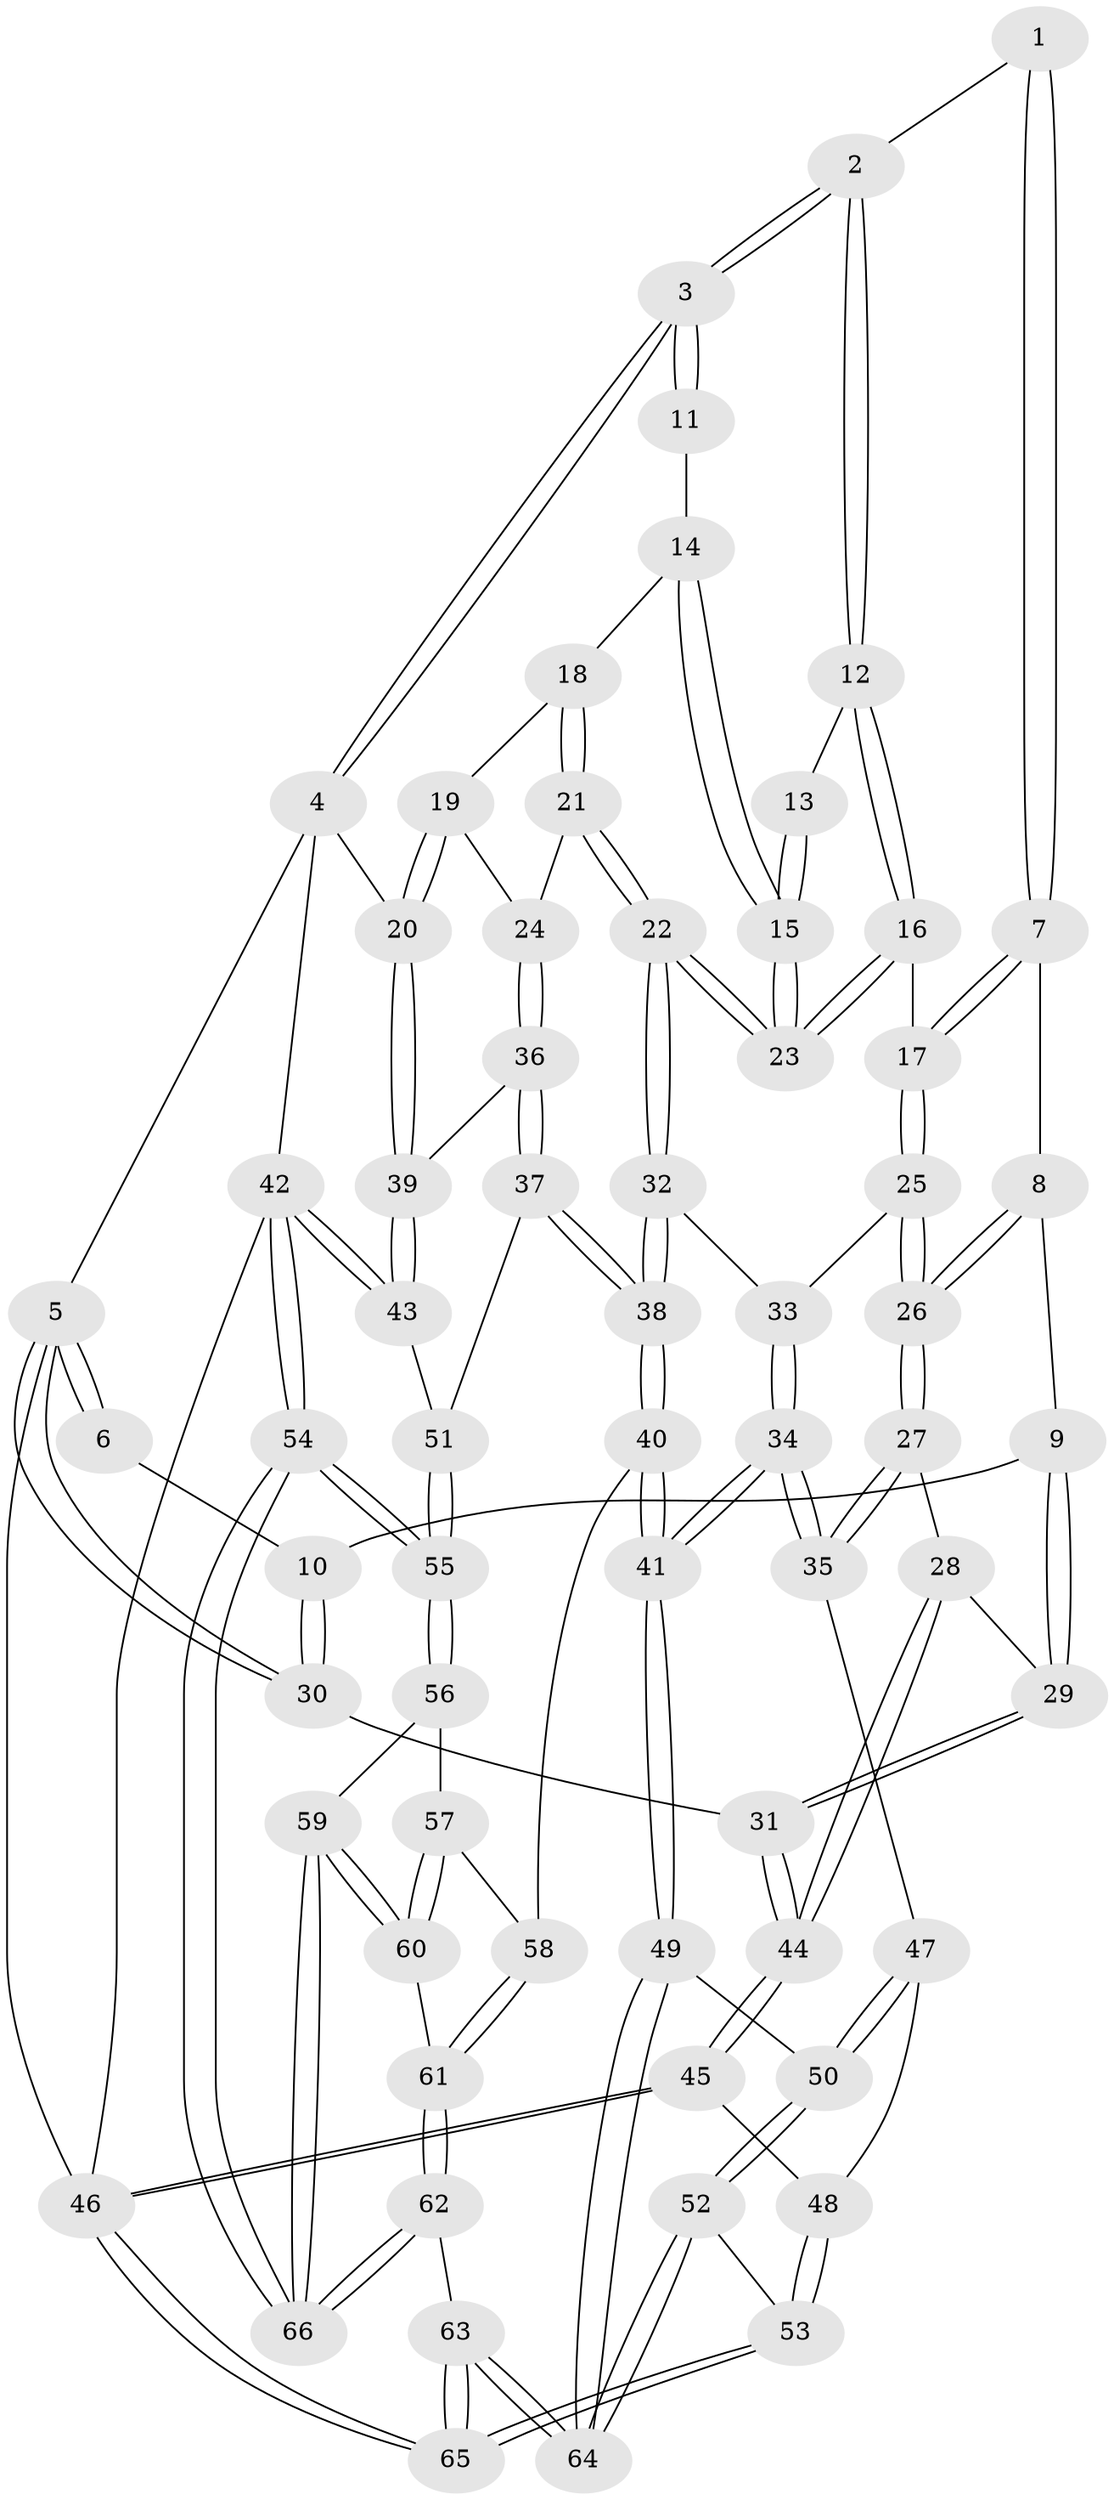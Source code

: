 // coarse degree distribution, {4: 0.47619047619047616, 3: 0.19047619047619047, 5: 0.19047619047619047, 2: 0.14285714285714285}
// Generated by graph-tools (version 1.1) at 2025/54/03/04/25 22:54:24]
// undirected, 66 vertices, 162 edges
graph export_dot {
  node [color=gray90,style=filled];
  1 [pos="+0.317699847159282+0"];
  2 [pos="+0.4188175740939464+0"];
  3 [pos="+1+0"];
  4 [pos="+1+0"];
  5 [pos="+0+0"];
  6 [pos="+0.1695666279465572+0"];
  7 [pos="+0.09401504375646197+0.19562357530302943"];
  8 [pos="+0.060299570017165086+0.2054392047226677"];
  9 [pos="+0.05048453186952537+0.20658299572968994"];
  10 [pos="+0.0323430684253703+0.20254138485079187"];
  11 [pos="+0.7415825950000385+0.09231063155699847"];
  12 [pos="+0.42485310567633666+0"];
  13 [pos="+0.6023389502008292+0.09018418290536004"];
  14 [pos="+0.7696883095419003+0.1729336569001206"];
  15 [pos="+0.671367900958406+0.2460725634546001"];
  16 [pos="+0.3751061691050563+0.15901142496512502"];
  17 [pos="+0.35632548211804277+0.19164682857028642"];
  18 [pos="+0.7939108710803258+0.17661685066833382"];
  19 [pos="+0.903908592521177+0.16795908565638323"];
  20 [pos="+1+0"];
  21 [pos="+0.7926774069865982+0.3485371783350308"];
  22 [pos="+0.6619967525944034+0.3404548809976072"];
  23 [pos="+0.6597899279263986+0.33222537769516763"];
  24 [pos="+0.8118615966659956+0.3521470813343541"];
  25 [pos="+0.34678381726855007+0.27002073302692076"];
  26 [pos="+0.29783043082507793+0.3878572867506402"];
  27 [pos="+0.27786730066030735+0.463758305064608"];
  28 [pos="+0.23550789202171943+0.4558641984548422"];
  29 [pos="+0.1507460926882156+0.40425223914100955"];
  30 [pos="+0+0.24808835956031275"];
  31 [pos="+0+0.38616805533265103"];
  32 [pos="+0.6558526046680014+0.35107399835257597"];
  33 [pos="+0.4829431023807668+0.34626322002424037"];
  34 [pos="+0.4997027365298955+0.6275174506103458"];
  35 [pos="+0.29306923471026364+0.49427073381908176"];
  36 [pos="+0.8838736718101587+0.41127103868140336"];
  37 [pos="+0.606761862052091+0.6126080203202479"];
  38 [pos="+0.5810781035761428+0.6153586725469992"];
  39 [pos="+1+0.504513958712763"];
  40 [pos="+0.5683165409142353+0.6260358170135657"];
  41 [pos="+0.5083270043439656+0.6341918253888058"];
  42 [pos="+1+1"];
  43 [pos="+1+0.5372960195793797"];
  44 [pos="+0+0.5984517728389459"];
  45 [pos="+0+0.6098297815179002"];
  46 [pos="+0+1"];
  47 [pos="+0.17501330343209476+0.6436499667672442"];
  48 [pos="+0+0.6563674117470653"];
  49 [pos="+0.4547283309578586+0.7251684176324679"];
  50 [pos="+0.21313957982796464+0.8052837001252334"];
  51 [pos="+0.8307611285755011+0.6206158245765085"];
  52 [pos="+0.205731031111375+0.8168079974897987"];
  53 [pos="+0.14994680022984996+0.8466433101484484"];
  54 [pos="+1+1"];
  55 [pos="+0.8393424201147885+0.8662325484599555"];
  56 [pos="+0.6687542508288693+0.7365899194476756"];
  57 [pos="+0.6421811948486943+0.7136417836645641"];
  58 [pos="+0.5933667297286855+0.6643099196930325"];
  59 [pos="+0.6977905679175694+0.9220990780029551"];
  60 [pos="+0.6753262988677069+0.9026638173840653"];
  61 [pos="+0.6153610074857639+0.8763798805102546"];
  62 [pos="+0.46942674789381383+1"];
  63 [pos="+0.4385695253859779+1"];
  64 [pos="+0.43563003973549047+1"];
  65 [pos="+0+1"];
  66 [pos="+1+1"];
  1 -- 2;
  1 -- 7;
  1 -- 7;
  2 -- 3;
  2 -- 3;
  2 -- 12;
  2 -- 12;
  3 -- 4;
  3 -- 4;
  3 -- 11;
  3 -- 11;
  4 -- 5;
  4 -- 20;
  4 -- 42;
  5 -- 6;
  5 -- 6;
  5 -- 30;
  5 -- 30;
  5 -- 46;
  6 -- 10;
  7 -- 8;
  7 -- 17;
  7 -- 17;
  8 -- 9;
  8 -- 26;
  8 -- 26;
  9 -- 10;
  9 -- 29;
  9 -- 29;
  10 -- 30;
  10 -- 30;
  11 -- 14;
  12 -- 13;
  12 -- 16;
  12 -- 16;
  13 -- 15;
  13 -- 15;
  14 -- 15;
  14 -- 15;
  14 -- 18;
  15 -- 23;
  15 -- 23;
  16 -- 17;
  16 -- 23;
  16 -- 23;
  17 -- 25;
  17 -- 25;
  18 -- 19;
  18 -- 21;
  18 -- 21;
  19 -- 20;
  19 -- 20;
  19 -- 24;
  20 -- 39;
  20 -- 39;
  21 -- 22;
  21 -- 22;
  21 -- 24;
  22 -- 23;
  22 -- 23;
  22 -- 32;
  22 -- 32;
  24 -- 36;
  24 -- 36;
  25 -- 26;
  25 -- 26;
  25 -- 33;
  26 -- 27;
  26 -- 27;
  27 -- 28;
  27 -- 35;
  27 -- 35;
  28 -- 29;
  28 -- 44;
  28 -- 44;
  29 -- 31;
  29 -- 31;
  30 -- 31;
  31 -- 44;
  31 -- 44;
  32 -- 33;
  32 -- 38;
  32 -- 38;
  33 -- 34;
  33 -- 34;
  34 -- 35;
  34 -- 35;
  34 -- 41;
  34 -- 41;
  35 -- 47;
  36 -- 37;
  36 -- 37;
  36 -- 39;
  37 -- 38;
  37 -- 38;
  37 -- 51;
  38 -- 40;
  38 -- 40;
  39 -- 43;
  39 -- 43;
  40 -- 41;
  40 -- 41;
  40 -- 58;
  41 -- 49;
  41 -- 49;
  42 -- 43;
  42 -- 43;
  42 -- 54;
  42 -- 54;
  42 -- 46;
  43 -- 51;
  44 -- 45;
  44 -- 45;
  45 -- 46;
  45 -- 46;
  45 -- 48;
  46 -- 65;
  46 -- 65;
  47 -- 48;
  47 -- 50;
  47 -- 50;
  48 -- 53;
  48 -- 53;
  49 -- 50;
  49 -- 64;
  49 -- 64;
  50 -- 52;
  50 -- 52;
  51 -- 55;
  51 -- 55;
  52 -- 53;
  52 -- 64;
  52 -- 64;
  53 -- 65;
  53 -- 65;
  54 -- 55;
  54 -- 55;
  54 -- 66;
  54 -- 66;
  55 -- 56;
  55 -- 56;
  56 -- 57;
  56 -- 59;
  57 -- 58;
  57 -- 60;
  57 -- 60;
  58 -- 61;
  58 -- 61;
  59 -- 60;
  59 -- 60;
  59 -- 66;
  59 -- 66;
  60 -- 61;
  61 -- 62;
  61 -- 62;
  62 -- 63;
  62 -- 66;
  62 -- 66;
  63 -- 64;
  63 -- 64;
  63 -- 65;
  63 -- 65;
}
